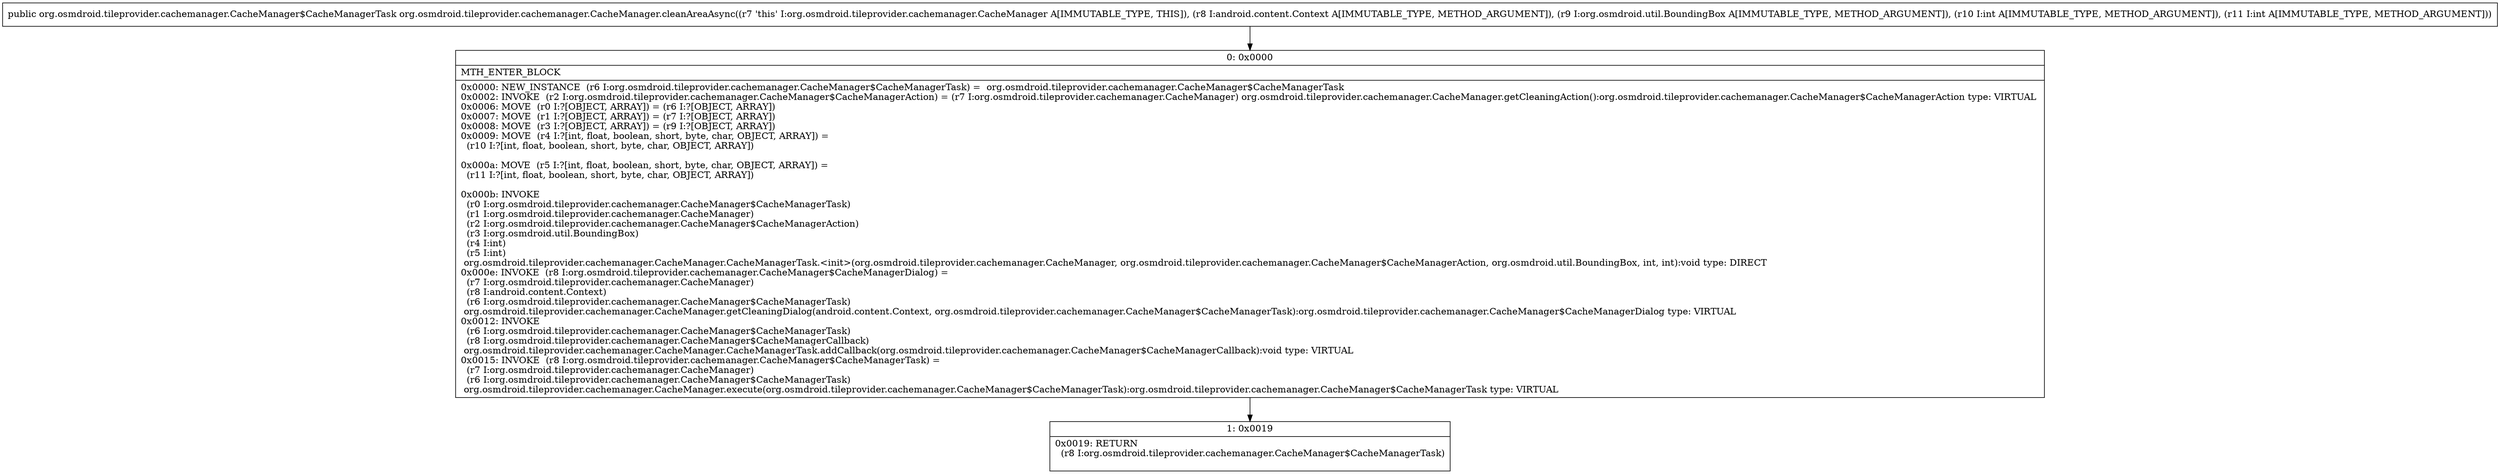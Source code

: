 digraph "CFG fororg.osmdroid.tileprovider.cachemanager.CacheManager.cleanAreaAsync(Landroid\/content\/Context;Lorg\/osmdroid\/util\/BoundingBox;II)Lorg\/osmdroid\/tileprovider\/cachemanager\/CacheManager$CacheManagerTask;" {
Node_0 [shape=record,label="{0\:\ 0x0000|MTH_ENTER_BLOCK\l|0x0000: NEW_INSTANCE  (r6 I:org.osmdroid.tileprovider.cachemanager.CacheManager$CacheManagerTask) =  org.osmdroid.tileprovider.cachemanager.CacheManager$CacheManagerTask \l0x0002: INVOKE  (r2 I:org.osmdroid.tileprovider.cachemanager.CacheManager$CacheManagerAction) = (r7 I:org.osmdroid.tileprovider.cachemanager.CacheManager) org.osmdroid.tileprovider.cachemanager.CacheManager.getCleaningAction():org.osmdroid.tileprovider.cachemanager.CacheManager$CacheManagerAction type: VIRTUAL \l0x0006: MOVE  (r0 I:?[OBJECT, ARRAY]) = (r6 I:?[OBJECT, ARRAY]) \l0x0007: MOVE  (r1 I:?[OBJECT, ARRAY]) = (r7 I:?[OBJECT, ARRAY]) \l0x0008: MOVE  (r3 I:?[OBJECT, ARRAY]) = (r9 I:?[OBJECT, ARRAY]) \l0x0009: MOVE  (r4 I:?[int, float, boolean, short, byte, char, OBJECT, ARRAY]) = \l  (r10 I:?[int, float, boolean, short, byte, char, OBJECT, ARRAY])\l \l0x000a: MOVE  (r5 I:?[int, float, boolean, short, byte, char, OBJECT, ARRAY]) = \l  (r11 I:?[int, float, boolean, short, byte, char, OBJECT, ARRAY])\l \l0x000b: INVOKE  \l  (r0 I:org.osmdroid.tileprovider.cachemanager.CacheManager$CacheManagerTask)\l  (r1 I:org.osmdroid.tileprovider.cachemanager.CacheManager)\l  (r2 I:org.osmdroid.tileprovider.cachemanager.CacheManager$CacheManagerAction)\l  (r3 I:org.osmdroid.util.BoundingBox)\l  (r4 I:int)\l  (r5 I:int)\l org.osmdroid.tileprovider.cachemanager.CacheManager.CacheManagerTask.\<init\>(org.osmdroid.tileprovider.cachemanager.CacheManager, org.osmdroid.tileprovider.cachemanager.CacheManager$CacheManagerAction, org.osmdroid.util.BoundingBox, int, int):void type: DIRECT \l0x000e: INVOKE  (r8 I:org.osmdroid.tileprovider.cachemanager.CacheManager$CacheManagerDialog) = \l  (r7 I:org.osmdroid.tileprovider.cachemanager.CacheManager)\l  (r8 I:android.content.Context)\l  (r6 I:org.osmdroid.tileprovider.cachemanager.CacheManager$CacheManagerTask)\l org.osmdroid.tileprovider.cachemanager.CacheManager.getCleaningDialog(android.content.Context, org.osmdroid.tileprovider.cachemanager.CacheManager$CacheManagerTask):org.osmdroid.tileprovider.cachemanager.CacheManager$CacheManagerDialog type: VIRTUAL \l0x0012: INVOKE  \l  (r6 I:org.osmdroid.tileprovider.cachemanager.CacheManager$CacheManagerTask)\l  (r8 I:org.osmdroid.tileprovider.cachemanager.CacheManager$CacheManagerCallback)\l org.osmdroid.tileprovider.cachemanager.CacheManager.CacheManagerTask.addCallback(org.osmdroid.tileprovider.cachemanager.CacheManager$CacheManagerCallback):void type: VIRTUAL \l0x0015: INVOKE  (r8 I:org.osmdroid.tileprovider.cachemanager.CacheManager$CacheManagerTask) = \l  (r7 I:org.osmdroid.tileprovider.cachemanager.CacheManager)\l  (r6 I:org.osmdroid.tileprovider.cachemanager.CacheManager$CacheManagerTask)\l org.osmdroid.tileprovider.cachemanager.CacheManager.execute(org.osmdroid.tileprovider.cachemanager.CacheManager$CacheManagerTask):org.osmdroid.tileprovider.cachemanager.CacheManager$CacheManagerTask type: VIRTUAL \l}"];
Node_1 [shape=record,label="{1\:\ 0x0019|0x0019: RETURN  \l  (r8 I:org.osmdroid.tileprovider.cachemanager.CacheManager$CacheManagerTask)\l \l}"];
MethodNode[shape=record,label="{public org.osmdroid.tileprovider.cachemanager.CacheManager$CacheManagerTask org.osmdroid.tileprovider.cachemanager.CacheManager.cleanAreaAsync((r7 'this' I:org.osmdroid.tileprovider.cachemanager.CacheManager A[IMMUTABLE_TYPE, THIS]), (r8 I:android.content.Context A[IMMUTABLE_TYPE, METHOD_ARGUMENT]), (r9 I:org.osmdroid.util.BoundingBox A[IMMUTABLE_TYPE, METHOD_ARGUMENT]), (r10 I:int A[IMMUTABLE_TYPE, METHOD_ARGUMENT]), (r11 I:int A[IMMUTABLE_TYPE, METHOD_ARGUMENT])) }"];
MethodNode -> Node_0;
Node_0 -> Node_1;
}

